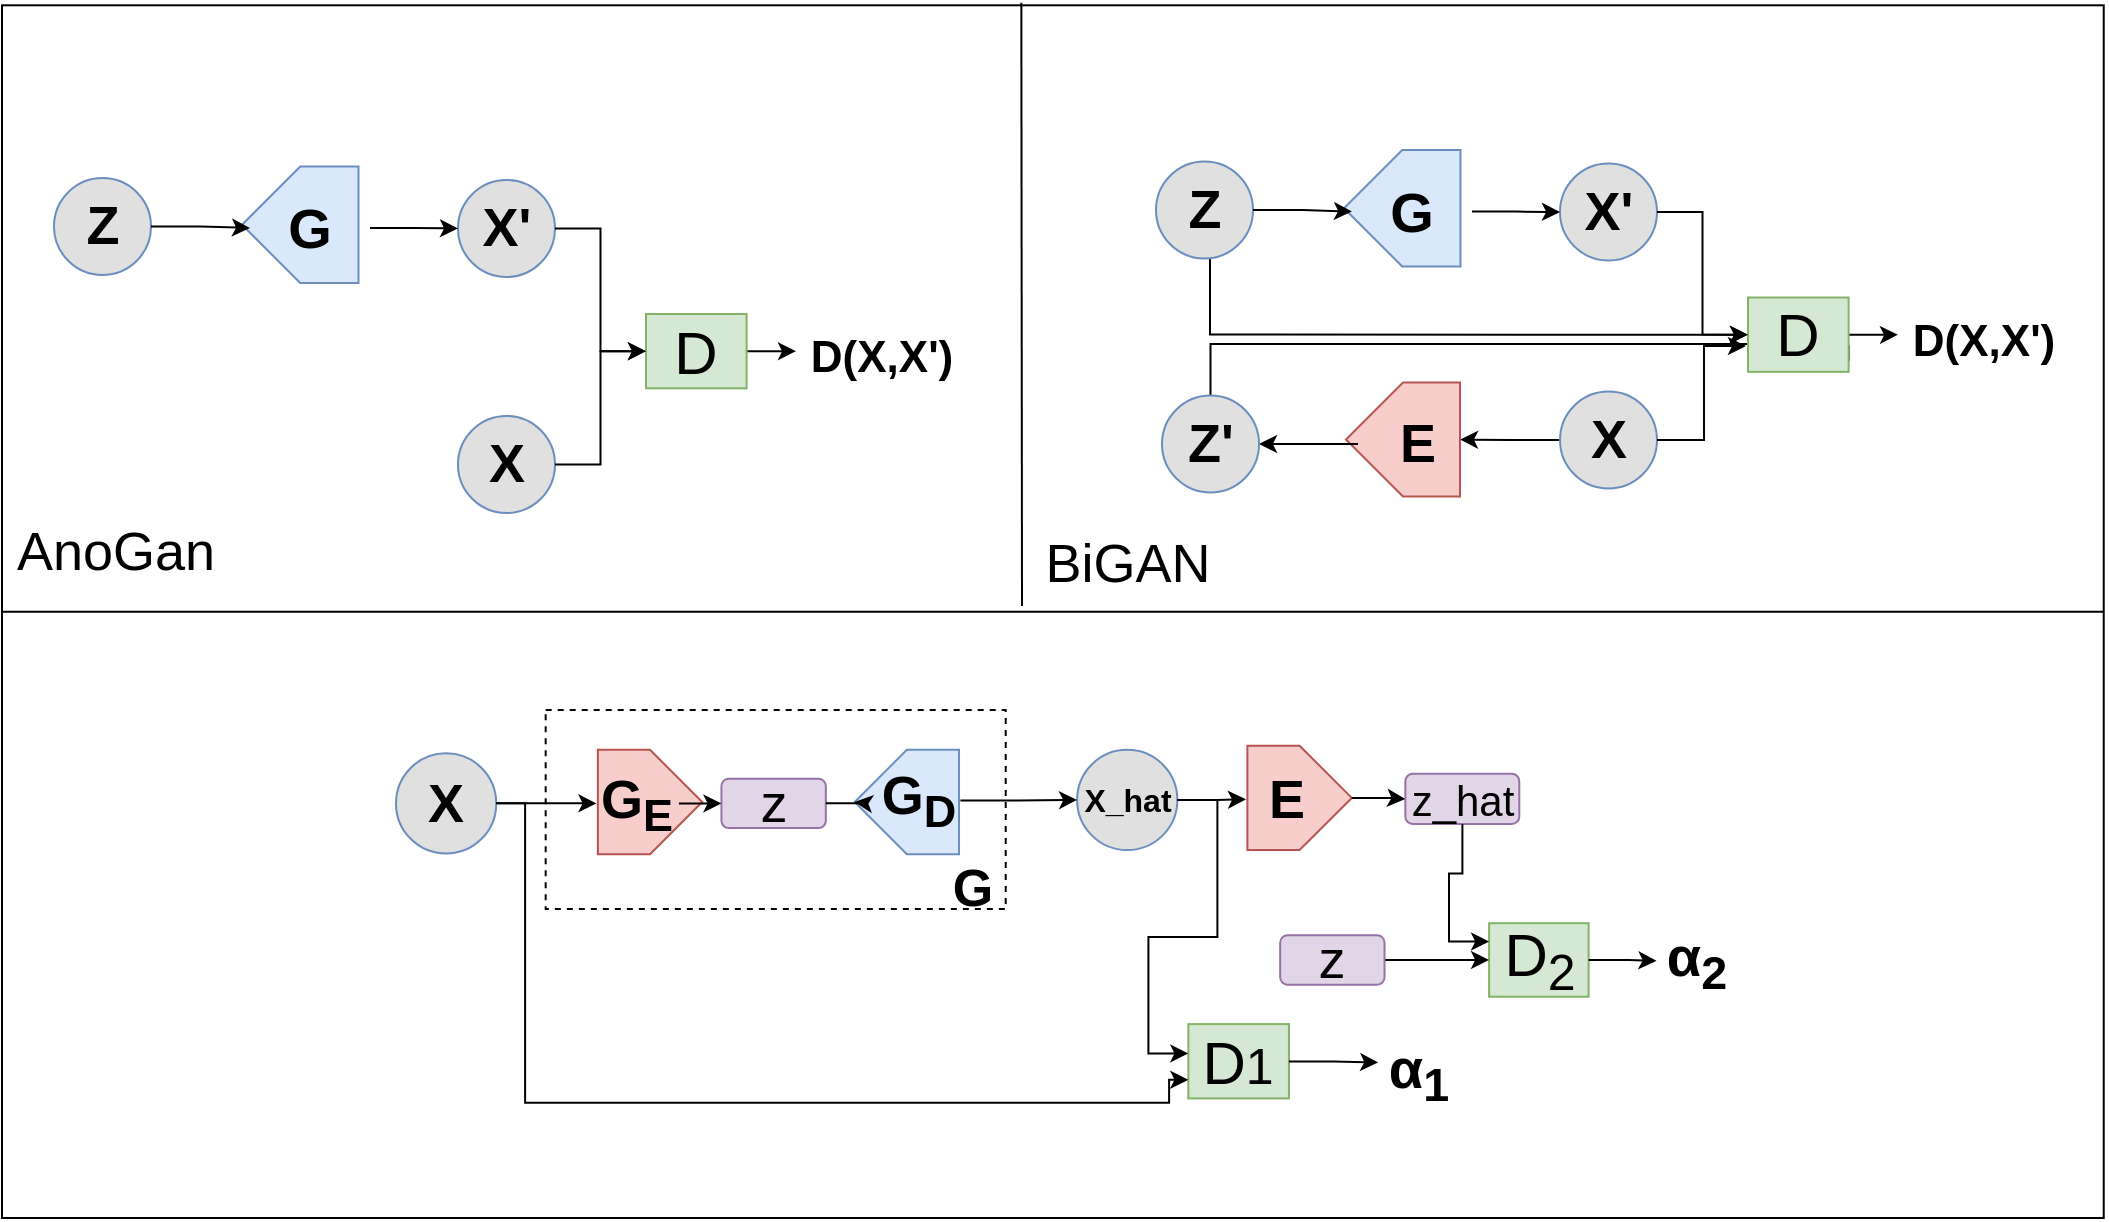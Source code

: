 <mxfile version="17.5.0" type="github">
  <diagram id="zoKfGG71uKdCOVqQadK0" name="第 1 页">
    <mxGraphModel dx="1422" dy="697" grid="0" gridSize="10" guides="1" tooltips="1" connect="1" arrows="1" fold="1" page="1" pageScale="1" pageWidth="1169" pageHeight="827" math="0" shadow="0">
      <root>
        <mxCell id="0" />
        <mxCell id="1" parent="0" />
        <mxCell id="K9JDCldYqfPiGEqKxHy6-145" value="" style="rounded=0;whiteSpace=wrap;html=1;fontSize=27;" vertex="1" parent="1">
          <mxGeometry x="59" y="93.65" width="1050.87" height="606.35" as="geometry" />
        </mxCell>
        <mxCell id="K9JDCldYqfPiGEqKxHy6-41" value="" style="group" vertex="1" connectable="0" parent="1">
          <mxGeometry x="256" y="446" width="677" height="207.53" as="geometry" />
        </mxCell>
        <mxCell id="K9JDCldYqfPiGEqKxHy6-2" value="" style="rounded=0;whiteSpace=wrap;html=1;shadow=0;dashed=1;sketch=0;fontFamily=Helvetica;fontSize=21;" vertex="1" parent="K9JDCldYqfPiGEqKxHy6-41">
          <mxGeometry x="74.841" width="230.015" height="99.559" as="geometry" />
        </mxCell>
        <mxCell id="K9JDCldYqfPiGEqKxHy6-6" value="&lt;b&gt;&lt;font style=&quot;font-size: 27px&quot;&gt;X&lt;/font&gt;&lt;/b&gt;" style="ellipse;whiteSpace=wrap;html=1;aspect=fixed;shadow=0;sketch=0;fontFamily=Helvetica;fontSize=18;fontColor=default;strokeColor=#6c8ebf;fillColor=#E0E0E0;" vertex="1" parent="K9JDCldYqfPiGEqKxHy6-41">
          <mxGeometry y="21.628" width="50.122" height="50.122" as="geometry" />
        </mxCell>
        <mxCell id="K9JDCldYqfPiGEqKxHy6-7" value="" style="group" vertex="1" connectable="0" parent="K9JDCldYqfPiGEqKxHy6-41">
          <mxGeometry x="100.245" y="19.912" width="212.163" height="87.2" as="geometry" />
        </mxCell>
        <mxCell id="K9JDCldYqfPiGEqKxHy6-8" value="" style="verticalLabelPosition=bottom;verticalAlign=top;html=1;shape=offPageConnector;rounded=0;size=0.5;shadow=0;sketch=0;fontFamily=Helvetica;fontSize=18;strokeColor=#b85450;fillColor=#f8cecc;rotation=-90;" vertex="1" parent="K9JDCldYqfPiGEqKxHy6-7">
          <mxGeometry x="0.687" width="52.183" height="52.183" as="geometry" />
        </mxCell>
        <mxCell id="K9JDCldYqfPiGEqKxHy6-9" value="&lt;b&gt;G&lt;sub&gt;E&lt;/sub&gt;&lt;/b&gt;" style="text;html=1;strokeColor=none;fillColor=none;align=center;verticalAlign=middle;whiteSpace=wrap;rounded=0;shadow=0;sketch=0;fontFamily=Helvetica;fontSize=27;fontColor=default;" vertex="1" parent="K9JDCldYqfPiGEqKxHy6-7">
          <mxGeometry y="16.479" width="41.197" height="20.599" as="geometry" />
        </mxCell>
        <mxCell id="K9JDCldYqfPiGEqKxHy6-3" style="edgeStyle=orthogonalEdgeStyle;rounded=0;orthogonalLoop=1;jettySize=auto;html=1;entryX=0;entryY=0.5;entryDx=0;entryDy=0;fontFamily=Helvetica;fontSize=21;fontColor=default;" edge="1" parent="K9JDCldYqfPiGEqKxHy6-41" source="K9JDCldYqfPiGEqKxHy6-6" target="K9JDCldYqfPiGEqKxHy6-9">
          <mxGeometry relative="1" as="geometry" />
        </mxCell>
        <mxCell id="K9JDCldYqfPiGEqKxHy6-11" value="z" style="rounded=1;whiteSpace=wrap;html=1;shadow=0;sketch=0;fontFamily=Helvetica;fontSize=27;fillColor=#e1d5e7;strokeColor=#9673a6;" vertex="1" parent="K9JDCldYqfPiGEqKxHy6-41">
          <mxGeometry x="162.727" y="34.331" width="52.183" height="24.718" as="geometry" />
        </mxCell>
        <mxCell id="K9JDCldYqfPiGEqKxHy6-12" value="" style="group;rotation=-180;" vertex="1" connectable="0" parent="K9JDCldYqfPiGEqKxHy6-41">
          <mxGeometry x="229.329" y="19.912" width="80.334" height="87.544" as="geometry" />
        </mxCell>
        <mxCell id="K9JDCldYqfPiGEqKxHy6-13" value="" style="verticalLabelPosition=bottom;verticalAlign=top;html=1;shape=offPageConnector;rounded=0;size=0.5;shadow=0;sketch=0;fontFamily=Helvetica;fontSize=18;strokeColor=#6c8ebf;fillColor=#dae8fc;rotation=-270;" vertex="1" parent="K9JDCldYqfPiGEqKxHy6-12">
          <mxGeometry width="52.183" height="52.183" as="geometry" />
        </mxCell>
        <mxCell id="K9JDCldYqfPiGEqKxHy6-14" value="&lt;b&gt;&lt;span style=&quot;font-size: 27px&quot;&gt;G&lt;sub&gt;D&lt;/sub&gt;&lt;/span&gt;&lt;/b&gt;" style="text;html=1;strokeColor=none;fillColor=none;align=center;verticalAlign=middle;whiteSpace=wrap;rounded=0;shadow=0;sketch=0;fontFamily=Helvetica;fontSize=27;fontColor=default;rotation=0;" vertex="1" parent="K9JDCldYqfPiGEqKxHy6-12">
          <mxGeometry x="11.672" y="15.106" width="41.197" height="20.599" as="geometry" />
        </mxCell>
        <mxCell id="K9JDCldYqfPiGEqKxHy6-15" value="&lt;b&gt;&lt;font style=&quot;font-size: 26px&quot;&gt;G&lt;/font&gt;&lt;/b&gt;" style="text;html=1;strokeColor=none;fillColor=none;align=center;verticalAlign=middle;whiteSpace=wrap;rounded=0;shadow=0;dashed=1;sketch=0;fontFamily=Helvetica;fontSize=21;fontColor=default;" vertex="1" parent="K9JDCldYqfPiGEqKxHy6-12">
          <mxGeometry x="39.137" y="59.049" width="41.197" height="20.599" as="geometry" />
        </mxCell>
        <mxCell id="K9JDCldYqfPiGEqKxHy6-10" style="edgeStyle=orthogonalEdgeStyle;rounded=0;orthogonalLoop=1;jettySize=auto;html=1;entryX=0.5;entryY=1;entryDx=0;entryDy=0;fontFamily=Helvetica;fontSize=21;fontColor=default;" edge="1" parent="K9JDCldYqfPiGEqKxHy6-41" source="K9JDCldYqfPiGEqKxHy6-11" target="K9JDCldYqfPiGEqKxHy6-13">
          <mxGeometry relative="1" as="geometry" />
        </mxCell>
        <mxCell id="K9JDCldYqfPiGEqKxHy6-19" value="&lt;b&gt;&lt;font style=&quot;font-size: 16px&quot;&gt;X_hat&lt;/font&gt;&lt;/b&gt;" style="ellipse;whiteSpace=wrap;html=1;aspect=fixed;shadow=0;sketch=0;fontFamily=Helvetica;fontSize=18;fontColor=default;strokeColor=#6c8ebf;fillColor=#E0E0E0;" vertex="1" parent="K9JDCldYqfPiGEqKxHy6-41">
          <mxGeometry x="340.56" y="19.912" width="50.122" height="50.122" as="geometry" />
        </mxCell>
        <mxCell id="K9JDCldYqfPiGEqKxHy6-20" value="" style="group" vertex="1" connectable="0" parent="K9JDCldYqfPiGEqKxHy6-41">
          <mxGeometry x="425.013" y="17.852" width="52.869" height="52.183" as="geometry" />
        </mxCell>
        <mxCell id="K9JDCldYqfPiGEqKxHy6-21" value="" style="verticalLabelPosition=bottom;verticalAlign=top;html=1;shape=offPageConnector;rounded=0;size=0.5;shadow=0;sketch=0;fontFamily=Helvetica;fontSize=18;strokeColor=#b85450;fillColor=#f8cecc;rotation=-90;" vertex="1" parent="K9JDCldYqfPiGEqKxHy6-20">
          <mxGeometry x="0.687" width="52.183" height="52.183" as="geometry" />
        </mxCell>
        <mxCell id="K9JDCldYqfPiGEqKxHy6-22" value="&lt;b&gt;E&lt;/b&gt;" style="text;html=1;strokeColor=none;fillColor=none;align=center;verticalAlign=middle;whiteSpace=wrap;rounded=0;shadow=0;sketch=0;fontFamily=Helvetica;fontSize=27;fontColor=default;" vertex="1" parent="K9JDCldYqfPiGEqKxHy6-20">
          <mxGeometry y="16.479" width="41.197" height="20.599" as="geometry" />
        </mxCell>
        <mxCell id="K9JDCldYqfPiGEqKxHy6-16" style="edgeStyle=orthogonalEdgeStyle;rounded=0;orthogonalLoop=1;jettySize=auto;html=1;fontFamily=Helvetica;fontSize=21;fontColor=default;" edge="1" parent="K9JDCldYqfPiGEqKxHy6-41" source="K9JDCldYqfPiGEqKxHy6-19" target="K9JDCldYqfPiGEqKxHy6-22">
          <mxGeometry relative="1" as="geometry" />
        </mxCell>
        <mxCell id="K9JDCldYqfPiGEqKxHy6-24" value="&lt;font style=&quot;font-size: 21px&quot;&gt;z_hat&lt;/font&gt;" style="rounded=1;whiteSpace=wrap;html=1;shadow=0;sketch=0;fontFamily=Helvetica;fontSize=27;fillColor=#e1d5e7;strokeColor=#9673a6;" vertex="1" parent="K9JDCldYqfPiGEqKxHy6-41">
          <mxGeometry x="504.66" y="31.928" width="56.989" height="25.062" as="geometry" />
        </mxCell>
        <mxCell id="K9JDCldYqfPiGEqKxHy6-25" style="edgeStyle=orthogonalEdgeStyle;rounded=0;orthogonalLoop=1;jettySize=auto;html=1;fontFamily=Helvetica;fontSize=21;fontColor=default;entryX=0;entryY=0.5;entryDx=0;entryDy=0;" edge="1" parent="K9JDCldYqfPiGEqKxHy6-41" source="K9JDCldYqfPiGEqKxHy6-14" target="K9JDCldYqfPiGEqKxHy6-19">
          <mxGeometry relative="1" as="geometry">
            <mxPoint x="339.187" y="43.943" as="targetPoint" />
          </mxGeometry>
        </mxCell>
        <mxCell id="K9JDCldYqfPiGEqKxHy6-26" style="edgeStyle=orthogonalEdgeStyle;rounded=0;orthogonalLoop=1;jettySize=auto;html=1;entryX=0;entryY=0.5;entryDx=0;entryDy=0;fontFamily=Helvetica;fontSize=21;fontColor=default;" edge="1" parent="K9JDCldYqfPiGEqKxHy6-41" source="K9JDCldYqfPiGEqKxHy6-9" target="K9JDCldYqfPiGEqKxHy6-11">
          <mxGeometry relative="1" as="geometry" />
        </mxCell>
        <mxCell id="K9JDCldYqfPiGEqKxHy6-27" style="edgeStyle=orthogonalEdgeStyle;rounded=0;orthogonalLoop=1;jettySize=auto;html=1;entryX=0;entryY=0.5;entryDx=0;entryDy=0;fontFamily=Helvetica;fontSize=21;fontColor=default;" edge="1" parent="K9JDCldYqfPiGEqKxHy6-41" source="K9JDCldYqfPiGEqKxHy6-21" target="K9JDCldYqfPiGEqKxHy6-24">
          <mxGeometry relative="1" as="geometry" />
        </mxCell>
        <mxCell id="K9JDCldYqfPiGEqKxHy6-30" value="D&lt;sub&gt;2&lt;/sub&gt;" style="rounded=0;whiteSpace=wrap;html=1;shadow=0;sketch=0;fontFamily=Helvetica;fontSize=30;strokeColor=#82b366;fillColor=#d5e8d4;" vertex="1" parent="K9JDCldYqfPiGEqKxHy6-41">
          <mxGeometry x="546.548" y="106.6" width="49.758" height="36.754" as="geometry" />
        </mxCell>
        <mxCell id="K9JDCldYqfPiGEqKxHy6-23" style="edgeStyle=orthogonalEdgeStyle;rounded=0;orthogonalLoop=1;jettySize=auto;html=1;entryX=0;entryY=0.25;entryDx=0;entryDy=0;fontFamily=Helvetica;fontSize=30;fontColor=default;" edge="1" parent="K9JDCldYqfPiGEqKxHy6-41" source="K9JDCldYqfPiGEqKxHy6-24" target="K9JDCldYqfPiGEqKxHy6-30">
          <mxGeometry relative="1" as="geometry" />
        </mxCell>
        <mxCell id="K9JDCldYqfPiGEqKxHy6-31" style="edgeStyle=orthogonalEdgeStyle;rounded=0;orthogonalLoop=1;jettySize=auto;html=1;entryX=0;entryY=0.5;entryDx=0;entryDy=0;fontFamily=Helvetica;fontSize=30;fontColor=default;" edge="1" parent="K9JDCldYqfPiGEqKxHy6-41" source="K9JDCldYqfPiGEqKxHy6-32" target="K9JDCldYqfPiGEqKxHy6-30">
          <mxGeometry relative="1" as="geometry" />
        </mxCell>
        <mxCell id="K9JDCldYqfPiGEqKxHy6-32" value="z" style="rounded=1;whiteSpace=wrap;html=1;shadow=0;sketch=0;fontFamily=Helvetica;fontSize=27;fillColor=#e1d5e7;strokeColor=#9673a6;" vertex="1" parent="K9JDCldYqfPiGEqKxHy6-41">
          <mxGeometry x="442.089" y="112.618" width="52.183" height="24.718" as="geometry" />
        </mxCell>
        <mxCell id="K9JDCldYqfPiGEqKxHy6-35" value="D&lt;span style=&quot;font-size: 25px&quot;&gt;1&lt;/span&gt;" style="rounded=0;whiteSpace=wrap;html=1;shadow=0;sketch=0;fontFamily=Helvetica;fontSize=30;strokeColor=#82b366;fillColor=#d5e8d4;" vertex="1" parent="K9JDCldYqfPiGEqKxHy6-41">
          <mxGeometry x="396.174" y="157.06" width="50.294" height="37.161" as="geometry" />
        </mxCell>
        <mxCell id="K9JDCldYqfPiGEqKxHy6-4" style="edgeStyle=orthogonalEdgeStyle;rounded=0;orthogonalLoop=1;jettySize=auto;html=1;entryX=0;entryY=0.75;entryDx=0;entryDy=0;fontFamily=Helvetica;fontSize=30;fontColor=default;" edge="1" parent="K9JDCldYqfPiGEqKxHy6-41" source="K9JDCldYqfPiGEqKxHy6-6" target="K9JDCldYqfPiGEqKxHy6-35">
          <mxGeometry relative="1" as="geometry">
            <Array as="points">
              <mxPoint x="64.542" y="46.69" />
              <mxPoint x="64.542" y="196.372" />
              <mxPoint x="386.563" y="196.372" />
            </Array>
          </mxGeometry>
        </mxCell>
        <mxCell id="K9JDCldYqfPiGEqKxHy6-17" style="edgeStyle=orthogonalEdgeStyle;rounded=0;orthogonalLoop=1;jettySize=auto;html=1;entryX=0;entryY=0.395;entryDx=0;entryDy=0;fontFamily=Helvetica;fontSize=30;fontColor=default;entryPerimeter=0;" edge="1" parent="K9JDCldYqfPiGEqKxHy6-41" source="K9JDCldYqfPiGEqKxHy6-19" target="K9JDCldYqfPiGEqKxHy6-35">
          <mxGeometry relative="1" as="geometry" />
        </mxCell>
        <mxCell id="K9JDCldYqfPiGEqKxHy6-36" value="&lt;b style=&quot;font-size: 28px&quot;&gt;α&lt;sub&gt;1&lt;/sub&gt;&lt;/b&gt;" style="text;html=1;strokeColor=none;fillColor=none;align=center;verticalAlign=middle;whiteSpace=wrap;rounded=0;shadow=0;sketch=0;fontFamily=Helvetica;fontSize=30;fontColor=default;" vertex="1" parent="K9JDCldYqfPiGEqKxHy6-41">
          <mxGeometry x="491.104" y="171.099" width="41.197" height="20.599" as="geometry" />
        </mxCell>
        <mxCell id="K9JDCldYqfPiGEqKxHy6-37" value="&lt;font style=&quot;font-size: 28px&quot;&gt;&lt;b&gt;α&lt;/b&gt;&lt;b&gt;&lt;sub&gt;2&lt;/sub&gt;&lt;/b&gt;&lt;/font&gt;" style="text;html=1;strokeColor=none;fillColor=none;align=center;verticalAlign=middle;whiteSpace=wrap;rounded=0;shadow=0;sketch=0;fontFamily=Helvetica;fontSize=30;fontColor=default;" vertex="1" parent="K9JDCldYqfPiGEqKxHy6-41">
          <mxGeometry x="630.254" y="115.057" width="41.197" height="20.599" as="geometry" />
        </mxCell>
        <mxCell id="K9JDCldYqfPiGEqKxHy6-33" style="edgeStyle=orthogonalEdgeStyle;rounded=0;orthogonalLoop=1;jettySize=auto;html=1;fontFamily=Helvetica;fontSize=30;fontColor=default;entryX=0;entryY=0.25;entryDx=0;entryDy=0;" edge="1" parent="K9JDCldYqfPiGEqKxHy6-41" source="K9JDCldYqfPiGEqKxHy6-35" target="K9JDCldYqfPiGEqKxHy6-36">
          <mxGeometry relative="1" as="geometry">
            <mxPoint x="497.108" y="252.503" as="targetPoint" />
          </mxGeometry>
        </mxCell>
        <mxCell id="K9JDCldYqfPiGEqKxHy6-28" style="edgeStyle=orthogonalEdgeStyle;rounded=0;orthogonalLoop=1;jettySize=auto;html=1;fontFamily=Helvetica;fontSize=34;fontColor=default;" edge="1" parent="K9JDCldYqfPiGEqKxHy6-41" source="K9JDCldYqfPiGEqKxHy6-30" target="K9JDCldYqfPiGEqKxHy6-37">
          <mxGeometry relative="1" as="geometry" />
        </mxCell>
        <mxCell id="K9JDCldYqfPiGEqKxHy6-90" value="" style="group" vertex="1" connectable="0" parent="1">
          <mxGeometry x="85" y="174.25" width="444" height="173.25" as="geometry" />
        </mxCell>
        <mxCell id="K9JDCldYqfPiGEqKxHy6-75" value="&lt;b&gt;&lt;font style=&quot;font-size: 27px&quot;&gt;Z&lt;/font&gt;&lt;/b&gt;" style="ellipse;whiteSpace=wrap;html=1;aspect=fixed;shadow=0;sketch=0;fontFamily=Helvetica;fontSize=18;fontColor=default;strokeColor=#6c8ebf;fillColor=#E0E0E0;" vertex="1" parent="K9JDCldYqfPiGEqKxHy6-90">
          <mxGeometry y="5.75" width="48.5" height="48.5" as="geometry" />
        </mxCell>
        <mxCell id="K9JDCldYqfPiGEqKxHy6-76" value="" style="verticalLabelPosition=bottom;verticalAlign=top;html=1;shape=offPageConnector;rounded=0;size=0.5;shadow=0;sketch=0;fontFamily=Helvetica;fontSize=18;strokeColor=#6c8ebf;fillColor=#dae8fc;rotation=-270;" vertex="1" parent="K9JDCldYqfPiGEqKxHy6-90">
          <mxGeometry x="94" width="58.25" height="58.25" as="geometry" />
        </mxCell>
        <mxCell id="K9JDCldYqfPiGEqKxHy6-77" value="&lt;b&gt;&lt;font style=&quot;font-size: 28px&quot;&gt;G&lt;/font&gt;&lt;/b&gt;" style="text;html=1;strokeColor=none;fillColor=none;align=center;verticalAlign=middle;whiteSpace=wrap;rounded=0;fontSize=26;" vertex="1" parent="K9JDCldYqfPiGEqKxHy6-90">
          <mxGeometry x="98" y="15.75" width="60" height="30" as="geometry" />
        </mxCell>
        <mxCell id="K9JDCldYqfPiGEqKxHy6-80" style="edgeStyle=orthogonalEdgeStyle;rounded=0;orthogonalLoop=1;jettySize=auto;html=1;entryX=0;entryY=0.5;entryDx=0;entryDy=0;fontSize=28;" edge="1" parent="K9JDCldYqfPiGEqKxHy6-90" source="K9JDCldYqfPiGEqKxHy6-75" target="K9JDCldYqfPiGEqKxHy6-77">
          <mxGeometry relative="1" as="geometry" />
        </mxCell>
        <mxCell id="K9JDCldYqfPiGEqKxHy6-79" value="&lt;b&gt;&lt;font style=&quot;font-size: 27px&quot;&gt;X&#39;&lt;/font&gt;&lt;/b&gt;" style="ellipse;whiteSpace=wrap;html=1;aspect=fixed;shadow=0;sketch=0;fontFamily=Helvetica;fontSize=18;fontColor=default;strokeColor=#6c8ebf;fillColor=#E0E0E0;" vertex="1" parent="K9JDCldYqfPiGEqKxHy6-90">
          <mxGeometry x="202" y="6.75" width="48.5" height="48.5" as="geometry" />
        </mxCell>
        <mxCell id="K9JDCldYqfPiGEqKxHy6-81" style="edgeStyle=orthogonalEdgeStyle;rounded=0;orthogonalLoop=1;jettySize=auto;html=1;entryX=0;entryY=0.5;entryDx=0;entryDy=0;fontSize=28;" edge="1" parent="K9JDCldYqfPiGEqKxHy6-90" source="K9JDCldYqfPiGEqKxHy6-77" target="K9JDCldYqfPiGEqKxHy6-79">
          <mxGeometry relative="1" as="geometry" />
        </mxCell>
        <mxCell id="K9JDCldYqfPiGEqKxHy6-82" value="&lt;b&gt;&lt;font style=&quot;font-size: 27px&quot;&gt;X&lt;/font&gt;&lt;/b&gt;" style="ellipse;whiteSpace=wrap;html=1;aspect=fixed;shadow=0;sketch=0;fontFamily=Helvetica;fontSize=18;fontColor=default;strokeColor=#6c8ebf;fillColor=#E0E0E0;" vertex="1" parent="K9JDCldYqfPiGEqKxHy6-90">
          <mxGeometry x="202" y="124.75" width="48.5" height="48.5" as="geometry" />
        </mxCell>
        <mxCell id="K9JDCldYqfPiGEqKxHy6-88" style="edgeStyle=orthogonalEdgeStyle;rounded=0;orthogonalLoop=1;jettySize=auto;html=1;fontSize=28;" edge="1" parent="K9JDCldYqfPiGEqKxHy6-90" source="K9JDCldYqfPiGEqKxHy6-84">
          <mxGeometry relative="1" as="geometry">
            <mxPoint x="371" y="92.331" as="targetPoint" />
          </mxGeometry>
        </mxCell>
        <mxCell id="K9JDCldYqfPiGEqKxHy6-84" value="D" style="rounded=0;whiteSpace=wrap;html=1;shadow=0;sketch=0;fontFamily=Helvetica;fontSize=30;strokeColor=#82b366;fillColor=#d5e8d4;" vertex="1" parent="K9JDCldYqfPiGEqKxHy6-90">
          <mxGeometry x="296.004" y="73.75" width="50.294" height="37.161" as="geometry" />
        </mxCell>
        <mxCell id="K9JDCldYqfPiGEqKxHy6-86" style="edgeStyle=orthogonalEdgeStyle;rounded=0;orthogonalLoop=1;jettySize=auto;html=1;entryX=0;entryY=0.5;entryDx=0;entryDy=0;fontSize=28;" edge="1" parent="K9JDCldYqfPiGEqKxHy6-90" source="K9JDCldYqfPiGEqKxHy6-79" target="K9JDCldYqfPiGEqKxHy6-84">
          <mxGeometry relative="1" as="geometry" />
        </mxCell>
        <mxCell id="K9JDCldYqfPiGEqKxHy6-87" style="edgeStyle=orthogonalEdgeStyle;rounded=0;orthogonalLoop=1;jettySize=auto;html=1;entryX=0;entryY=0.5;entryDx=0;entryDy=0;fontSize=28;" edge="1" parent="K9JDCldYqfPiGEqKxHy6-90" source="K9JDCldYqfPiGEqKxHy6-82" target="K9JDCldYqfPiGEqKxHy6-84">
          <mxGeometry relative="1" as="geometry" />
        </mxCell>
        <mxCell id="K9JDCldYqfPiGEqKxHy6-89" value="&lt;font style=&quot;font-size: 22px&quot;&gt;&lt;b&gt;D(X,X&#39;)&lt;/b&gt;&lt;/font&gt;" style="text;html=1;strokeColor=none;fillColor=none;align=center;verticalAlign=middle;whiteSpace=wrap;rounded=0;fontSize=28;" vertex="1" parent="K9JDCldYqfPiGEqKxHy6-90">
          <mxGeometry x="384" y="77.75" width="60" height="30" as="geometry" />
        </mxCell>
        <mxCell id="K9JDCldYqfPiGEqKxHy6-91" value="" style="group" vertex="1" connectable="0" parent="1">
          <mxGeometry x="636" y="166" width="444" height="173.255" as="geometry" />
        </mxCell>
        <mxCell id="K9JDCldYqfPiGEqKxHy6-130" style="edgeStyle=orthogonalEdgeStyle;rounded=0;orthogonalLoop=1;jettySize=auto;html=1;entryX=0;entryY=0.5;entryDx=0;entryDy=0;fontSize=27;" edge="1" parent="K9JDCldYqfPiGEqKxHy6-91" source="K9JDCldYqfPiGEqKxHy6-92" target="K9JDCldYqfPiGEqKxHy6-100">
          <mxGeometry relative="1" as="geometry">
            <Array as="points">
              <mxPoint x="27" y="92" />
            </Array>
          </mxGeometry>
        </mxCell>
        <mxCell id="K9JDCldYqfPiGEqKxHy6-129" style="edgeStyle=orthogonalEdgeStyle;rounded=0;orthogonalLoop=1;jettySize=auto;html=1;entryX=1;entryY=0.75;entryDx=0;entryDy=0;fontSize=27;endArrow=baseDash;endFill=0;" edge="1" parent="K9JDCldYqfPiGEqKxHy6-91" source="K9JDCldYqfPiGEqKxHy6-121" target="K9JDCldYqfPiGEqKxHy6-100">
          <mxGeometry relative="1" as="geometry">
            <Array as="points">
              <mxPoint x="27" y="97" />
              <mxPoint x="296" y="97" />
              <mxPoint x="296" y="102" />
            </Array>
          </mxGeometry>
        </mxCell>
        <mxCell id="K9JDCldYqfPiGEqKxHy6-92" value="&lt;b&gt;&lt;font style=&quot;font-size: 27px&quot;&gt;Z&lt;/font&gt;&lt;/b&gt;" style="ellipse;whiteSpace=wrap;html=1;aspect=fixed;shadow=0;sketch=0;fontFamily=Helvetica;fontSize=18;fontColor=default;strokeColor=#6c8ebf;fillColor=#E0E0E0;" vertex="1" parent="K9JDCldYqfPiGEqKxHy6-91">
          <mxGeometry y="5.75" width="48.5" height="48.5" as="geometry" />
        </mxCell>
        <mxCell id="K9JDCldYqfPiGEqKxHy6-93" value="" style="verticalLabelPosition=bottom;verticalAlign=top;html=1;shape=offPageConnector;rounded=0;size=0.5;shadow=0;sketch=0;fontFamily=Helvetica;fontSize=18;strokeColor=#6c8ebf;fillColor=#dae8fc;rotation=-270;" vertex="1" parent="K9JDCldYqfPiGEqKxHy6-91">
          <mxGeometry x="94" width="58.25" height="58.25" as="geometry" />
        </mxCell>
        <mxCell id="K9JDCldYqfPiGEqKxHy6-94" value="&lt;b&gt;&lt;font style=&quot;font-size: 28px&quot;&gt;G&lt;/font&gt;&lt;/b&gt;" style="text;html=1;strokeColor=none;fillColor=none;align=center;verticalAlign=middle;whiteSpace=wrap;rounded=0;fontSize=26;" vertex="1" parent="K9JDCldYqfPiGEqKxHy6-91">
          <mxGeometry x="98" y="15.75" width="60" height="30" as="geometry" />
        </mxCell>
        <mxCell id="K9JDCldYqfPiGEqKxHy6-95" style="edgeStyle=orthogonalEdgeStyle;rounded=0;orthogonalLoop=1;jettySize=auto;html=1;entryX=0;entryY=0.5;entryDx=0;entryDy=0;fontSize=28;" edge="1" parent="K9JDCldYqfPiGEqKxHy6-91" source="K9JDCldYqfPiGEqKxHy6-92" target="K9JDCldYqfPiGEqKxHy6-94">
          <mxGeometry relative="1" as="geometry" />
        </mxCell>
        <mxCell id="K9JDCldYqfPiGEqKxHy6-96" value="&lt;b&gt;&lt;font style=&quot;font-size: 27px&quot;&gt;X&#39;&lt;/font&gt;&lt;/b&gt;" style="ellipse;whiteSpace=wrap;html=1;aspect=fixed;shadow=0;sketch=0;fontFamily=Helvetica;fontSize=18;fontColor=default;strokeColor=#6c8ebf;fillColor=#E0E0E0;" vertex="1" parent="K9JDCldYqfPiGEqKxHy6-91">
          <mxGeometry x="202" y="6.75" width="48.5" height="48.5" as="geometry" />
        </mxCell>
        <mxCell id="K9JDCldYqfPiGEqKxHy6-97" style="edgeStyle=orthogonalEdgeStyle;rounded=0;orthogonalLoop=1;jettySize=auto;html=1;entryX=0;entryY=0.5;entryDx=0;entryDy=0;fontSize=28;" edge="1" parent="K9JDCldYqfPiGEqKxHy6-91" source="K9JDCldYqfPiGEqKxHy6-94" target="K9JDCldYqfPiGEqKxHy6-96">
          <mxGeometry relative="1" as="geometry" />
        </mxCell>
        <mxCell id="K9JDCldYqfPiGEqKxHy6-123" style="edgeStyle=orthogonalEdgeStyle;rounded=0;orthogonalLoop=1;jettySize=auto;html=1;entryX=0.5;entryY=0;entryDx=0;entryDy=0;fontSize=27;" edge="1" parent="K9JDCldYqfPiGEqKxHy6-91" source="K9JDCldYqfPiGEqKxHy6-98" target="K9JDCldYqfPiGEqKxHy6-104">
          <mxGeometry relative="1" as="geometry" />
        </mxCell>
        <mxCell id="K9JDCldYqfPiGEqKxHy6-98" value="&lt;b&gt;&lt;font style=&quot;font-size: 27px&quot;&gt;X&lt;/font&gt;&lt;/b&gt;" style="ellipse;whiteSpace=wrap;html=1;aspect=fixed;shadow=0;sketch=0;fontFamily=Helvetica;fontSize=18;fontColor=default;strokeColor=#6c8ebf;fillColor=#E0E0E0;" vertex="1" parent="K9JDCldYqfPiGEqKxHy6-91">
          <mxGeometry x="202" y="120.75" width="48.5" height="48.5" as="geometry" />
        </mxCell>
        <mxCell id="K9JDCldYqfPiGEqKxHy6-99" style="edgeStyle=orthogonalEdgeStyle;rounded=0;orthogonalLoop=1;jettySize=auto;html=1;fontSize=28;" edge="1" parent="K9JDCldYqfPiGEqKxHy6-91" source="K9JDCldYqfPiGEqKxHy6-100">
          <mxGeometry relative="1" as="geometry">
            <mxPoint x="371" y="92.331" as="targetPoint" />
          </mxGeometry>
        </mxCell>
        <mxCell id="K9JDCldYqfPiGEqKxHy6-100" value="D" style="rounded=0;whiteSpace=wrap;html=1;shadow=0;sketch=0;fontFamily=Helvetica;fontSize=30;strokeColor=#82b366;fillColor=#d5e8d4;" vertex="1" parent="K9JDCldYqfPiGEqKxHy6-91">
          <mxGeometry x="296.004" y="73.75" width="50.294" height="37.161" as="geometry" />
        </mxCell>
        <mxCell id="K9JDCldYqfPiGEqKxHy6-101" style="edgeStyle=orthogonalEdgeStyle;rounded=0;orthogonalLoop=1;jettySize=auto;html=1;entryX=0;entryY=0.5;entryDx=0;entryDy=0;fontSize=28;" edge="1" parent="K9JDCldYqfPiGEqKxHy6-91" source="K9JDCldYqfPiGEqKxHy6-96" target="K9JDCldYqfPiGEqKxHy6-100">
          <mxGeometry relative="1" as="geometry" />
        </mxCell>
        <mxCell id="K9JDCldYqfPiGEqKxHy6-102" style="edgeStyle=orthogonalEdgeStyle;rounded=0;orthogonalLoop=1;jettySize=auto;html=1;fontSize=28;" edge="1" parent="K9JDCldYqfPiGEqKxHy6-91" source="K9JDCldYqfPiGEqKxHy6-98">
          <mxGeometry relative="1" as="geometry">
            <mxPoint x="295" y="98" as="targetPoint" />
            <Array as="points">
              <mxPoint x="274" y="145" />
              <mxPoint x="274" y="98" />
            </Array>
          </mxGeometry>
        </mxCell>
        <mxCell id="K9JDCldYqfPiGEqKxHy6-103" value="&lt;font style=&quot;font-size: 22px&quot;&gt;&lt;b&gt;D(X,X&#39;)&lt;/b&gt;&lt;/font&gt;" style="text;html=1;strokeColor=none;fillColor=none;align=center;verticalAlign=middle;whiteSpace=wrap;rounded=0;fontSize=28;" vertex="1" parent="K9JDCldYqfPiGEqKxHy6-91">
          <mxGeometry x="384" y="77.75" width="60" height="30" as="geometry" />
        </mxCell>
        <mxCell id="K9JDCldYqfPiGEqKxHy6-104" value="" style="verticalLabelPosition=bottom;verticalAlign=top;html=1;shape=offPageConnector;rounded=0;size=0.5;shadow=0;sketch=0;fontFamily=Helvetica;fontSize=18;strokeColor=#b85450;fillColor=#f8cecc;rotation=90;" vertex="1" parent="K9JDCldYqfPiGEqKxHy6-91">
          <mxGeometry x="95" y="116.25" width="57" height="57" as="geometry" />
        </mxCell>
        <mxCell id="K9JDCldYqfPiGEqKxHy6-124" style="edgeStyle=orthogonalEdgeStyle;rounded=0;orthogonalLoop=1;jettySize=auto;html=1;entryX=1;entryY=0.5;entryDx=0;entryDy=0;fontSize=27;" edge="1" parent="K9JDCldYqfPiGEqKxHy6-91" source="K9JDCldYqfPiGEqKxHy6-105" target="K9JDCldYqfPiGEqKxHy6-121">
          <mxGeometry relative="1" as="geometry" />
        </mxCell>
        <mxCell id="K9JDCldYqfPiGEqKxHy6-105" value="&lt;b&gt;&lt;font style=&quot;font-size: 27px&quot;&gt;E&lt;/font&gt;&lt;/b&gt;" style="text;html=1;strokeColor=none;fillColor=none;align=center;verticalAlign=middle;whiteSpace=wrap;rounded=0;fontSize=22;" vertex="1" parent="K9JDCldYqfPiGEqKxHy6-91">
          <mxGeometry x="101" y="132" width="60" height="30" as="geometry" />
        </mxCell>
        <mxCell id="K9JDCldYqfPiGEqKxHy6-121" value="&lt;b&gt;&lt;font style=&quot;font-size: 27px&quot;&gt;Z&#39;&lt;/font&gt;&lt;/b&gt;" style="ellipse;whiteSpace=wrap;html=1;aspect=fixed;shadow=0;sketch=0;fontFamily=Helvetica;fontSize=18;fontColor=default;strokeColor=#6c8ebf;fillColor=#E0E0E0;" vertex="1" parent="K9JDCldYqfPiGEqKxHy6-91">
          <mxGeometry x="3" y="122.75" width="48.5" height="48.5" as="geometry" />
        </mxCell>
        <mxCell id="K9JDCldYqfPiGEqKxHy6-149" value="" style="endArrow=none;html=1;rounded=0;fontSize=27;exitX=0;exitY=0.5;exitDx=0;exitDy=0;entryX=1;entryY=0.5;entryDx=0;entryDy=0;" edge="1" parent="1" source="K9JDCldYqfPiGEqKxHy6-145" target="K9JDCldYqfPiGEqKxHy6-145">
          <mxGeometry width="50" height="50" relative="1" as="geometry">
            <mxPoint x="133" y="403" as="sourcePoint" />
            <mxPoint x="1101" y="400" as="targetPoint" />
          </mxGeometry>
        </mxCell>
        <mxCell id="K9JDCldYqfPiGEqKxHy6-151" value="" style="endArrow=none;html=1;rounded=0;fontSize=27;exitX=0.485;exitY=-0.002;exitDx=0;exitDy=0;exitPerimeter=0;" edge="1" parent="1" source="K9JDCldYqfPiGEqKxHy6-145">
          <mxGeometry width="50" height="50" relative="1" as="geometry">
            <mxPoint x="186" y="163" as="sourcePoint" />
            <mxPoint x="569" y="394" as="targetPoint" />
          </mxGeometry>
        </mxCell>
        <mxCell id="K9JDCldYqfPiGEqKxHy6-152" value="AnoGan" style="text;html=1;strokeColor=none;fillColor=none;align=center;verticalAlign=middle;whiteSpace=wrap;rounded=0;fontSize=27;" vertex="1" parent="1">
          <mxGeometry x="86" y="352" width="60" height="30" as="geometry" />
        </mxCell>
        <mxCell id="K9JDCldYqfPiGEqKxHy6-153" value="BiGAN" style="text;html=1;strokeColor=none;fillColor=none;align=center;verticalAlign=middle;whiteSpace=wrap;rounded=0;fontSize=27;" vertex="1" parent="1">
          <mxGeometry x="592" y="358" width="60" height="30" as="geometry" />
        </mxCell>
      </root>
    </mxGraphModel>
  </diagram>
</mxfile>
